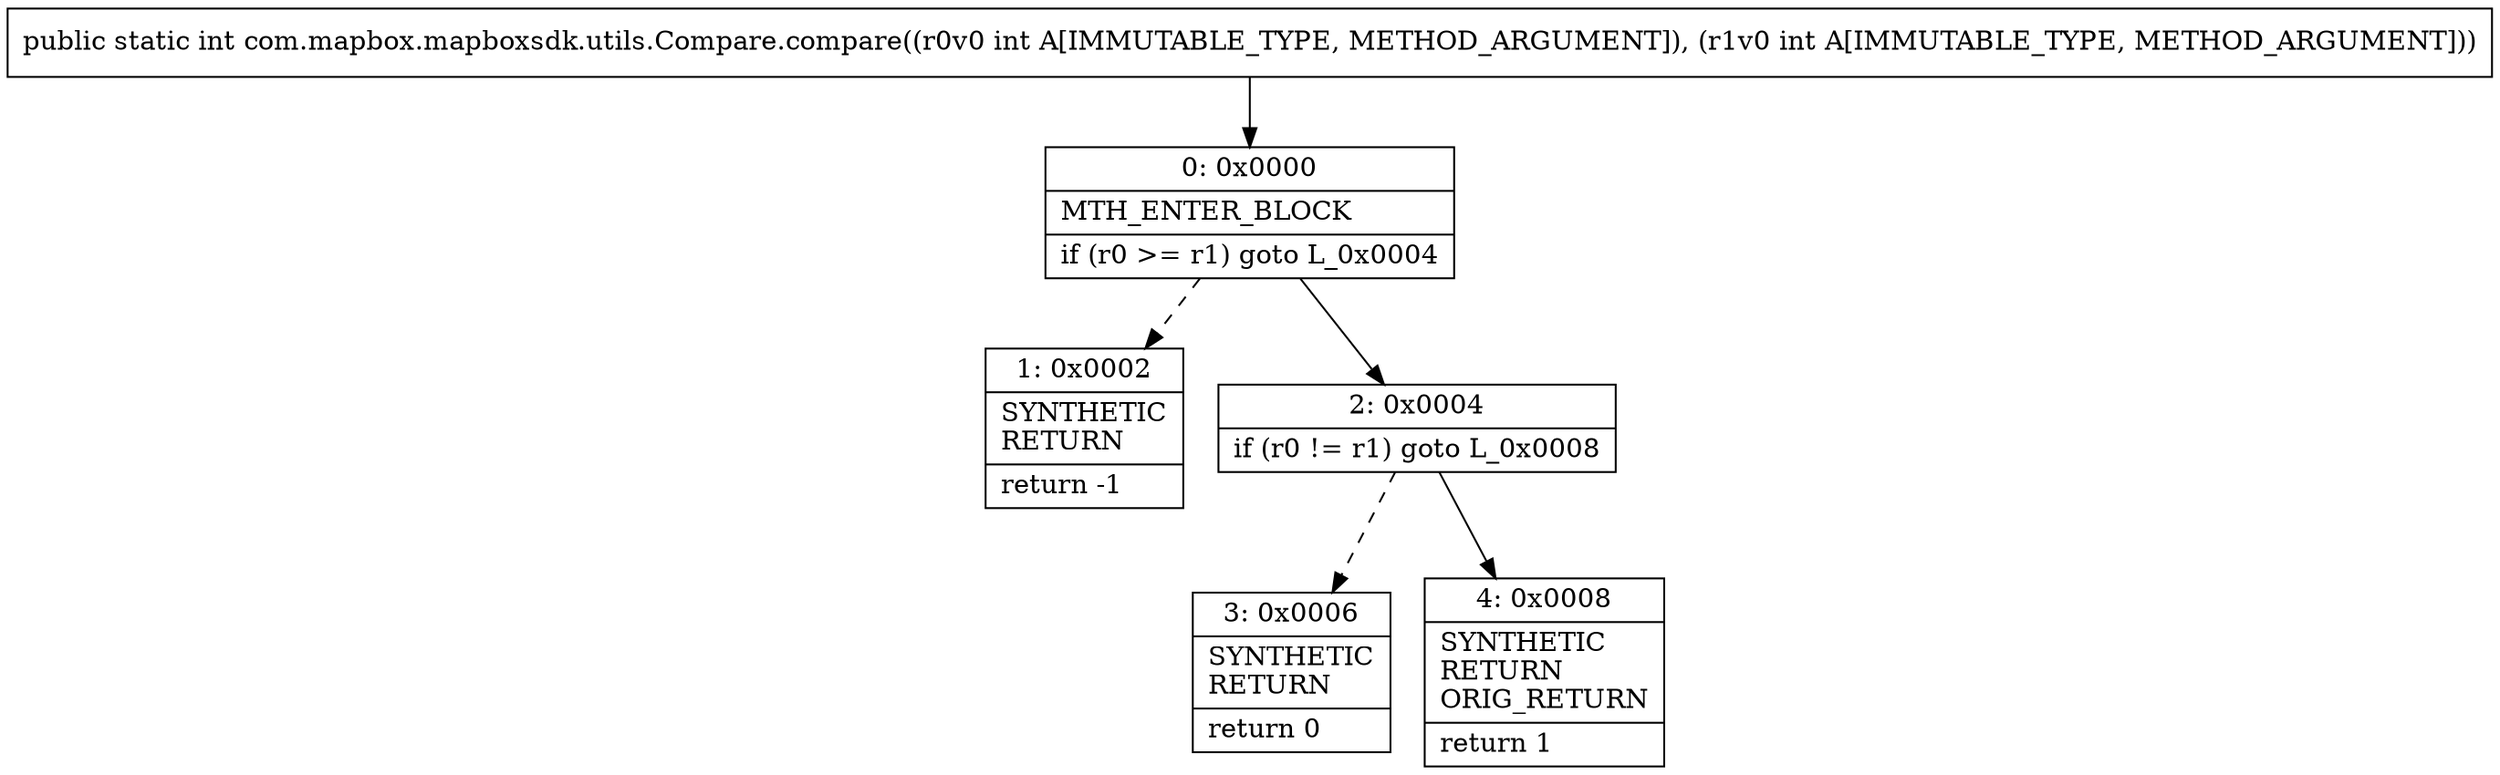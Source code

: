 digraph "CFG forcom.mapbox.mapboxsdk.utils.Compare.compare(II)I" {
Node_0 [shape=record,label="{0\:\ 0x0000|MTH_ENTER_BLOCK\l|if (r0 \>= r1) goto L_0x0004\l}"];
Node_1 [shape=record,label="{1\:\ 0x0002|SYNTHETIC\lRETURN\l|return \-1\l}"];
Node_2 [shape=record,label="{2\:\ 0x0004|if (r0 != r1) goto L_0x0008\l}"];
Node_3 [shape=record,label="{3\:\ 0x0006|SYNTHETIC\lRETURN\l|return 0\l}"];
Node_4 [shape=record,label="{4\:\ 0x0008|SYNTHETIC\lRETURN\lORIG_RETURN\l|return 1\l}"];
MethodNode[shape=record,label="{public static int com.mapbox.mapboxsdk.utils.Compare.compare((r0v0 int A[IMMUTABLE_TYPE, METHOD_ARGUMENT]), (r1v0 int A[IMMUTABLE_TYPE, METHOD_ARGUMENT])) }"];
MethodNode -> Node_0;
Node_0 -> Node_1[style=dashed];
Node_0 -> Node_2;
Node_2 -> Node_3[style=dashed];
Node_2 -> Node_4;
}

